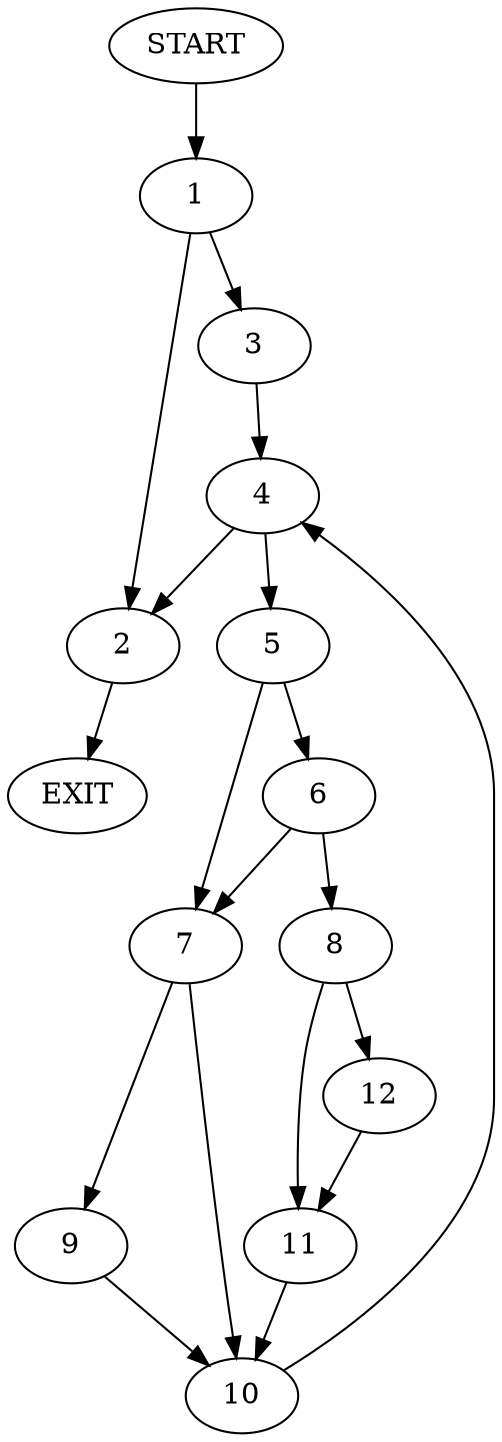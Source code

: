 digraph {
0 [label="START"]
13 [label="EXIT"]
0 -> 1
1 -> 2
1 -> 3
2 -> 13
3 -> 4
4 -> 2
4 -> 5
5 -> 6
5 -> 7
6 -> 8
6 -> 7
7 -> 9
7 -> 10
8 -> 11
8 -> 12
12 -> 11
11 -> 10
10 -> 4
9 -> 10
}
